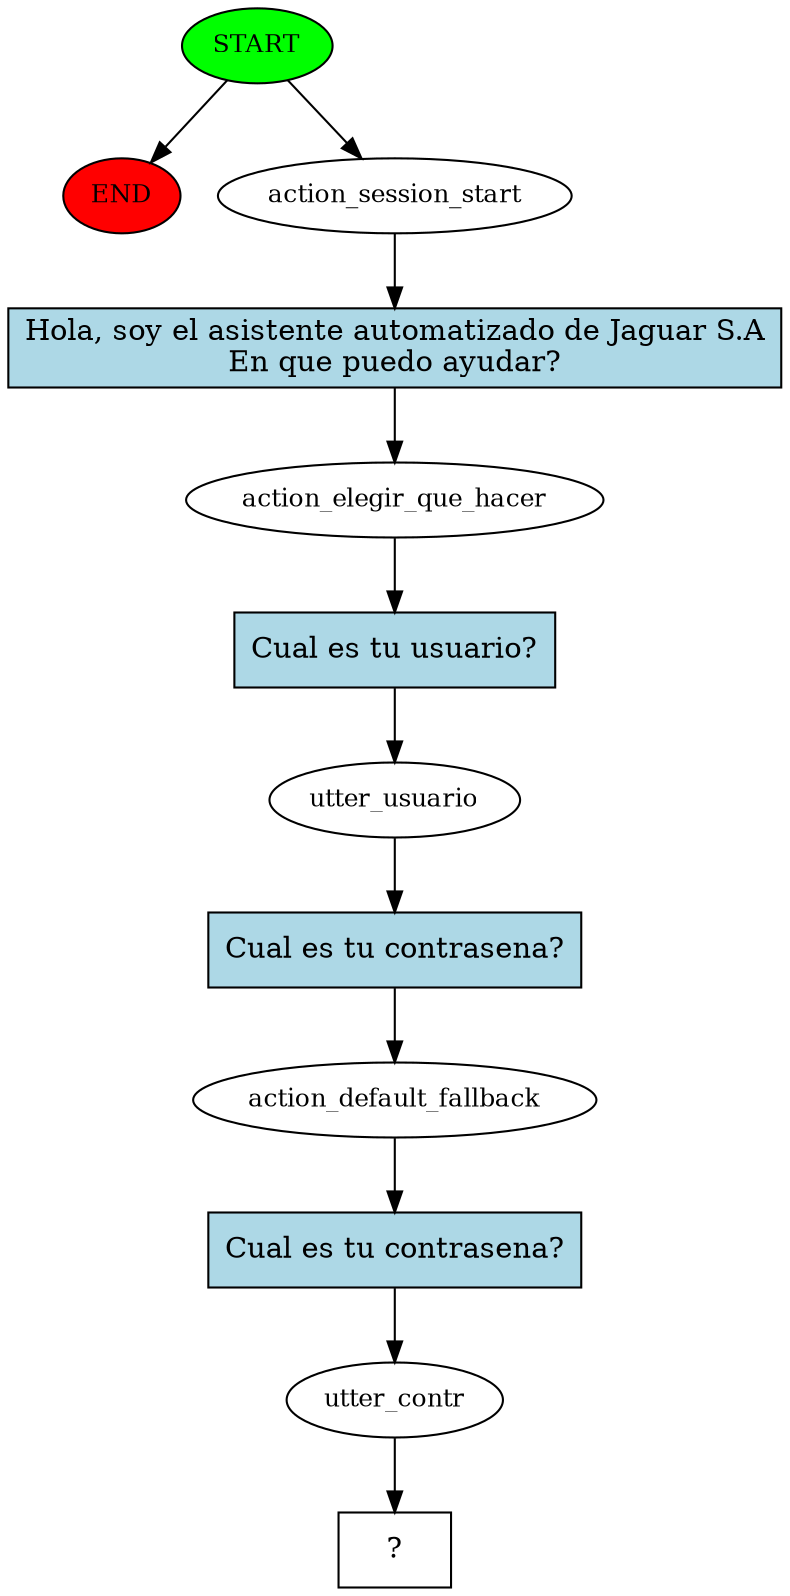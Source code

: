 digraph  {
0 [class="start active", fillcolor=green, fontsize=12, label=START, style=filled];
"-1" [class=end, fillcolor=red, fontsize=12, label=END, style=filled];
1 [class=active, fontsize=12, label=action_session_start];
2 [class=active, fontsize=12, label=action_elegir_que_hacer];
3 [class=active, fontsize=12, label=utter_usuario];
4 [class=active, fontsize=12, label=action_default_fallback];
5 [class=active, fontsize=12, label=utter_contr];
6 [class="intent dashed active", label="  ?  ", shape=rect];
7 [class="intent active", fillcolor=lightblue, label="Hola, soy el asistente automatizado de Jaguar S.A\nEn que puedo ayudar?", shape=rect, style=filled];
8 [class="intent active", fillcolor=lightblue, label="Cual es tu usuario?", shape=rect, style=filled];
9 [class="intent active", fillcolor=lightblue, label="Cual es tu contrasena?", shape=rect, style=filled];
10 [class="intent active", fillcolor=lightblue, label="Cual es tu contrasena?", shape=rect, style=filled];
0 -> "-1"  [class="", key=NONE, label=""];
0 -> 1  [class=active, key=NONE, label=""];
1 -> 7  [class=active, key=0];
2 -> 8  [class=active, key=0];
3 -> 9  [class=active, key=0];
4 -> 10  [class=active, key=0];
5 -> 6  [class=active, key=NONE, label=""];
7 -> 2  [class=active, key=0];
8 -> 3  [class=active, key=0];
9 -> 4  [class=active, key=0];
10 -> 5  [class=active, key=0];
}
